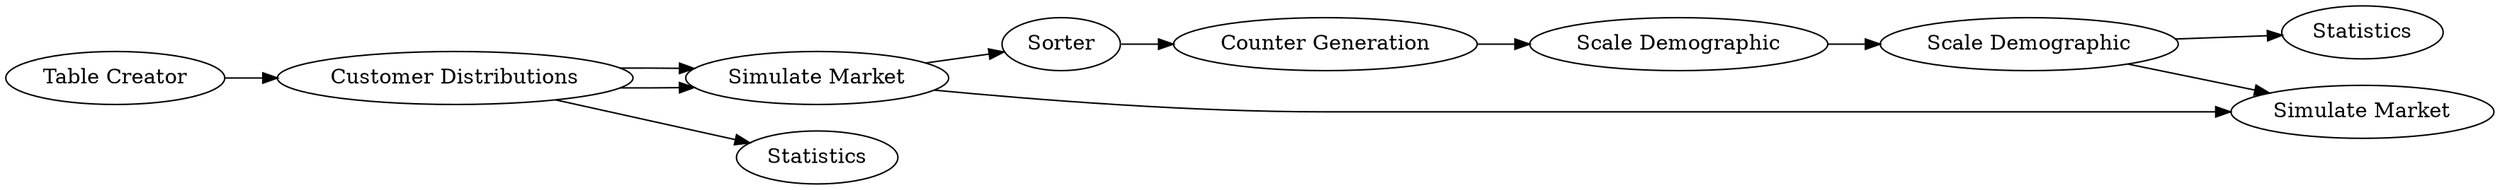 digraph {
	1 [label="Table Creator"]
	2 [label="Customer Distributions"]
	3 [label="Scale Demographic"]
	4 [label=Sorter]
	5 [label="Counter Generation"]
	7 [label="Simulate Market"]
	8 [label="Simulate Market"]
	13 [label=Statistics]
	14 [label=Statistics]
	17 [label="Scale Demographic"]
	1 -> 2
	2 -> 7
	2 -> 7
	2 -> 13
	3 -> 17
	4 -> 5
	5 -> 3
	7 -> 4
	7 -> 8
	17 -> 8
	17 -> 14
	rankdir=LR
}
